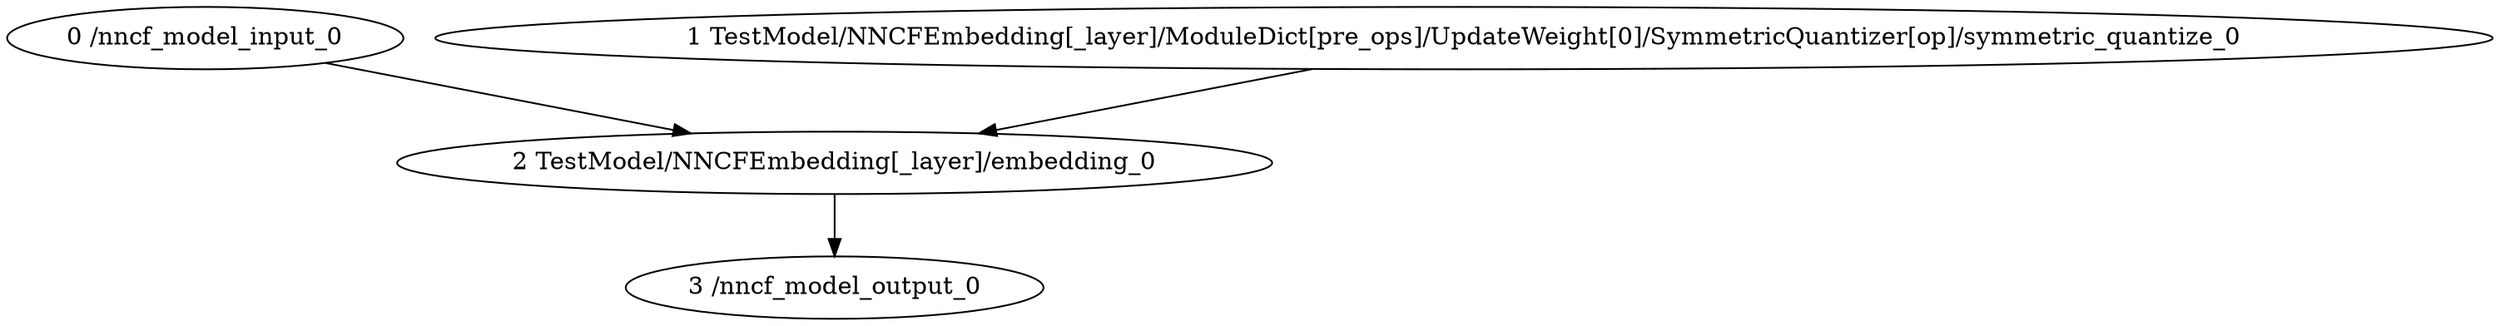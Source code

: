 strict digraph  {
"0 /nncf_model_input_0" [id=0, type=nncf_model_input];
"1 TestModel/NNCFEmbedding[_layer]/ModuleDict[pre_ops]/UpdateWeight[0]/SymmetricQuantizer[op]/symmetric_quantize_0" [id=1, type=symmetric_quantize];
"2 TestModel/NNCFEmbedding[_layer]/embedding_0" [id=2, type=embedding];
"3 /nncf_model_output_0" [id=3, type=nncf_model_output];
"0 /nncf_model_input_0" -> "2 TestModel/NNCFEmbedding[_layer]/embedding_0";
"1 TestModel/NNCFEmbedding[_layer]/ModuleDict[pre_ops]/UpdateWeight[0]/SymmetricQuantizer[op]/symmetric_quantize_0" -> "2 TestModel/NNCFEmbedding[_layer]/embedding_0";
"2 TestModel/NNCFEmbedding[_layer]/embedding_0" -> "3 /nncf_model_output_0";
}
